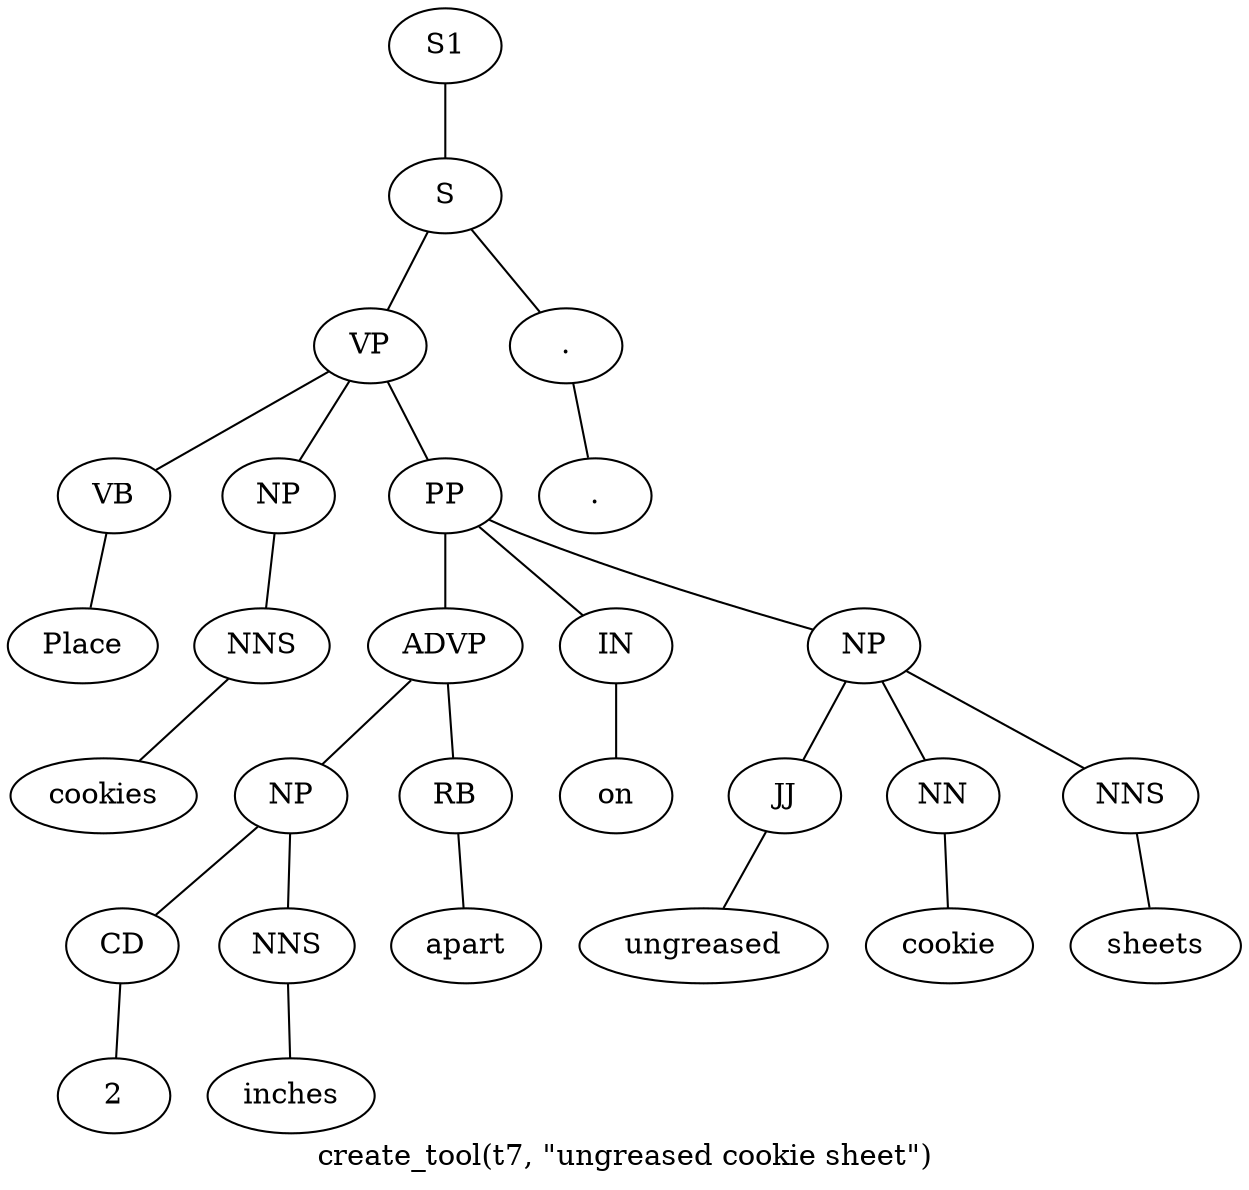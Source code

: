 graph SyntaxGraph {
	label = "create_tool(t7, \"ungreased cookie sheet\")";
	Node0 [label="S1"];
	Node1 [label="S"];
	Node2 [label="VP"];
	Node3 [label="VB"];
	Node4 [label="Place"];
	Node5 [label="NP"];
	Node6 [label="NNS"];
	Node7 [label="cookies"];
	Node8 [label="PP"];
	Node9 [label="ADVP"];
	Node10 [label="NP"];
	Node11 [label="CD"];
	Node12 [label="2"];
	Node13 [label="NNS"];
	Node14 [label="inches"];
	Node15 [label="RB"];
	Node16 [label="apart"];
	Node17 [label="IN"];
	Node18 [label="on"];
	Node19 [label="NP"];
	Node20 [label="JJ"];
	Node21 [label="ungreased"];
	Node22 [label="NN"];
	Node23 [label="cookie"];
	Node24 [label="NNS"];
	Node25 [label="sheets"];
	Node26 [label="."];
	Node27 [label="."];

	Node0 -- Node1;
	Node1 -- Node2;
	Node1 -- Node26;
	Node2 -- Node3;
	Node2 -- Node5;
	Node2 -- Node8;
	Node3 -- Node4;
	Node5 -- Node6;
	Node6 -- Node7;
	Node8 -- Node9;
	Node8 -- Node17;
	Node8 -- Node19;
	Node9 -- Node10;
	Node9 -- Node15;
	Node10 -- Node11;
	Node10 -- Node13;
	Node11 -- Node12;
	Node13 -- Node14;
	Node15 -- Node16;
	Node17 -- Node18;
	Node19 -- Node20;
	Node19 -- Node22;
	Node19 -- Node24;
	Node20 -- Node21;
	Node22 -- Node23;
	Node24 -- Node25;
	Node26 -- Node27;
}